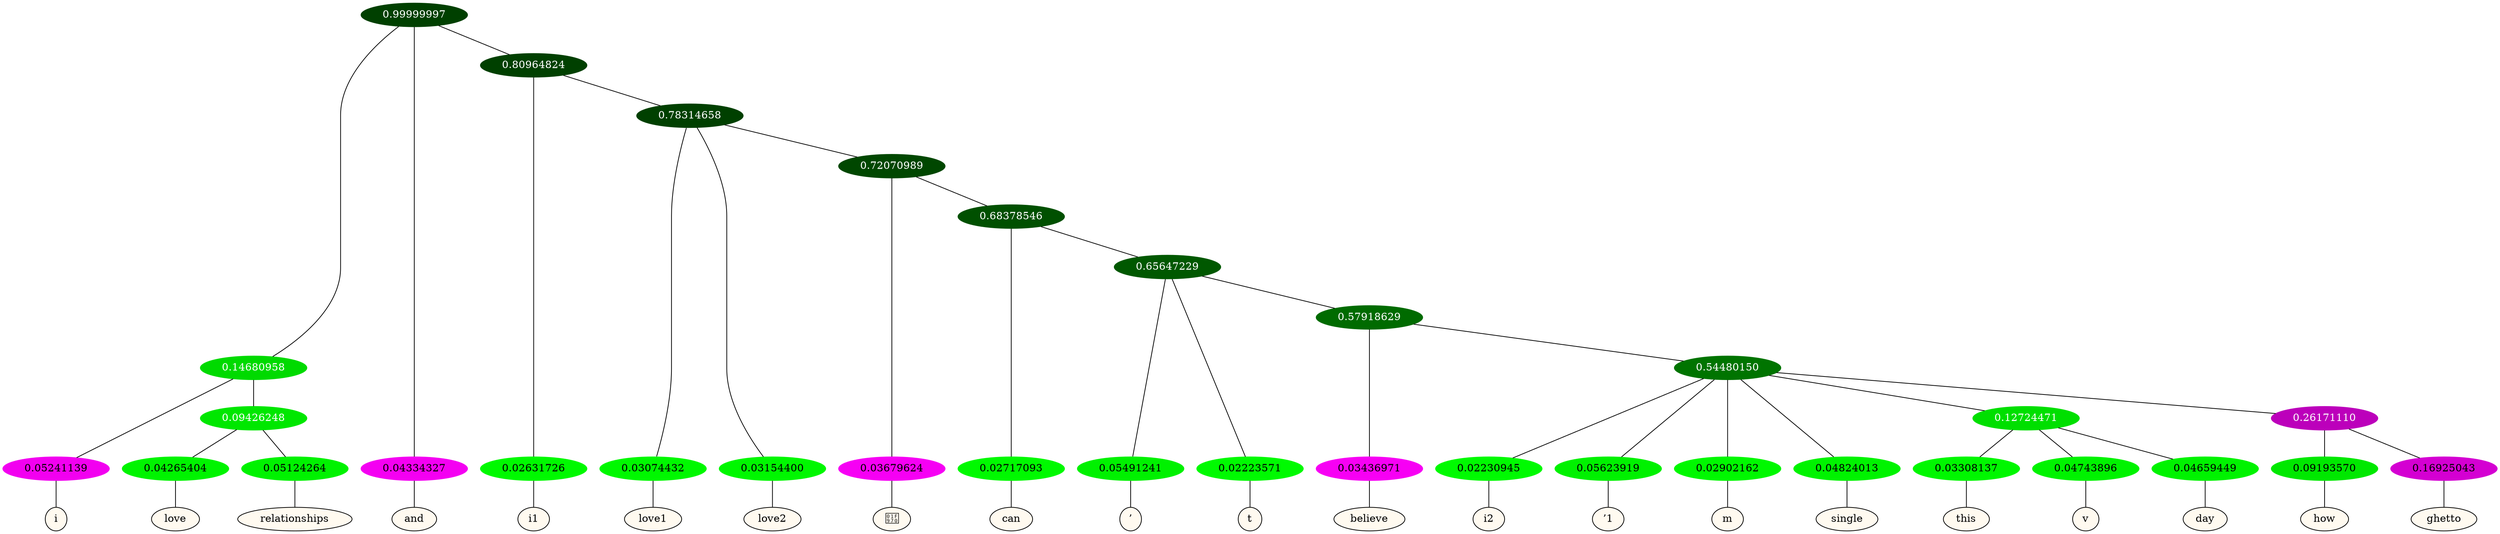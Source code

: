 graph {
	node [format=png height=0.15 nodesep=0.001 ordering=out overlap=prism overlap_scaling=0.01 ranksep=0.001 ratio=0.2 style=filled width=0.15]
	{
		rank=same
		a_w_4 [label=i color=black fillcolor=floralwhite style="filled,solid"]
		a_w_8 [label=love color=black fillcolor=floralwhite style="filled,solid"]
		a_w_9 [label=relationships color=black fillcolor=floralwhite style="filled,solid"]
		a_w_2 [label=and color=black fillcolor=floralwhite style="filled,solid"]
		a_w_6 [label=i1 color=black fillcolor=floralwhite style="filled,solid"]
		a_w_10 [label=love1 color=black fillcolor=floralwhite style="filled,solid"]
		a_w_11 [label=love2 color=black fillcolor=floralwhite style="filled,solid"]
		a_w_13 [label="🥰" color=black fillcolor=floralwhite style="filled,solid"]
		a_w_15 [label=can color=black fillcolor=floralwhite style="filled,solid"]
		a_w_17 [label="’" color=black fillcolor=floralwhite style="filled,solid"]
		a_w_18 [label=t color=black fillcolor=floralwhite style="filled,solid"]
		a_w_20 [label=believe color=black fillcolor=floralwhite style="filled,solid"]
		a_w_22 [label=i2 color=black fillcolor=floralwhite style="filled,solid"]
		a_w_23 [label="’1" color=black fillcolor=floralwhite style="filled,solid"]
		a_w_24 [label=m color=black fillcolor=floralwhite style="filled,solid"]
		a_w_25 [label=single color=black fillcolor=floralwhite style="filled,solid"]
		a_w_28 [label=this color=black fillcolor=floralwhite style="filled,solid"]
		a_w_29 [label=v color=black fillcolor=floralwhite style="filled,solid"]
		a_w_30 [label=day color=black fillcolor=floralwhite style="filled,solid"]
		a_w_31 [label=how color=black fillcolor=floralwhite style="filled,solid"]
		a_w_32 [label=ghetto color=black fillcolor=floralwhite style="filled,solid"]
	}
	a_n_4 -- a_w_4
	a_n_8 -- a_w_8
	a_n_9 -- a_w_9
	a_n_2 -- a_w_2
	a_n_6 -- a_w_6
	a_n_10 -- a_w_10
	a_n_11 -- a_w_11
	a_n_13 -- a_w_13
	a_n_15 -- a_w_15
	a_n_17 -- a_w_17
	a_n_18 -- a_w_18
	a_n_20 -- a_w_20
	a_n_22 -- a_w_22
	a_n_23 -- a_w_23
	a_n_24 -- a_w_24
	a_n_25 -- a_w_25
	a_n_28 -- a_w_28
	a_n_29 -- a_w_29
	a_n_30 -- a_w_30
	a_n_31 -- a_w_31
	a_n_32 -- a_w_32
	{
		rank=same
		a_n_4 [label=0.05241139 color="0.835 1.000 0.948" fontcolor=black]
		a_n_8 [label=0.04265404 color="0.334 1.000 0.957" fontcolor=black]
		a_n_9 [label=0.05124264 color="0.334 1.000 0.949" fontcolor=black]
		a_n_2 [label=0.04334327 color="0.835 1.000 0.957" fontcolor=black]
		a_n_6 [label=0.02631726 color="0.334 1.000 0.974" fontcolor=black]
		a_n_10 [label=0.03074432 color="0.334 1.000 0.969" fontcolor=black]
		a_n_11 [label=0.03154400 color="0.334 1.000 0.968" fontcolor=black]
		a_n_13 [label=0.03679624 color="0.835 1.000 0.963" fontcolor=black]
		a_n_15 [label=0.02717093 color="0.334 1.000 0.973" fontcolor=black]
		a_n_17 [label=0.05491241 color="0.334 1.000 0.945" fontcolor=black]
		a_n_18 [label=0.02223571 color="0.334 1.000 0.978" fontcolor=black]
		a_n_20 [label=0.03436971 color="0.835 1.000 0.966" fontcolor=black]
		a_n_22 [label=0.02230945 color="0.334 1.000 0.978" fontcolor=black]
		a_n_23 [label=0.05623919 color="0.334 1.000 0.944" fontcolor=black]
		a_n_24 [label=0.02902162 color="0.334 1.000 0.971" fontcolor=black]
		a_n_25 [label=0.04824013 color="0.334 1.000 0.952" fontcolor=black]
		a_n_28 [label=0.03308137 color="0.334 1.000 0.967" fontcolor=black]
		a_n_29 [label=0.04743896 color="0.334 1.000 0.953" fontcolor=black]
		a_n_30 [label=0.04659449 color="0.334 1.000 0.953" fontcolor=black]
		a_n_31 [label=0.09193570 color="0.334 1.000 0.908" fontcolor=black]
		a_n_32 [label=0.16925043 color="0.835 1.000 0.831" fontcolor=black]
	}
	a_n_0 [label=0.99999997 color="0.334 1.000 0.250" fontcolor=grey99]
	a_n_1 [label=0.14680958 color="0.334 1.000 0.853" fontcolor=grey99]
	a_n_0 -- a_n_1
	a_n_0 -- a_n_2
	a_n_3 [label=0.80964824 color="0.334 1.000 0.250" fontcolor=grey99]
	a_n_0 -- a_n_3
	a_n_1 -- a_n_4
	a_n_5 [label=0.09426248 color="0.334 1.000 0.906" fontcolor=grey99]
	a_n_1 -- a_n_5
	a_n_3 -- a_n_6
	a_n_7 [label=0.78314658 color="0.334 1.000 0.250" fontcolor=grey99]
	a_n_3 -- a_n_7
	a_n_5 -- a_n_8
	a_n_5 -- a_n_9
	a_n_7 -- a_n_10
	a_n_7 -- a_n_11
	a_n_12 [label=0.72070989 color="0.334 1.000 0.279" fontcolor=grey99]
	a_n_7 -- a_n_12
	a_n_12 -- a_n_13
	a_n_14 [label=0.68378546 color="0.334 1.000 0.316" fontcolor=grey99]
	a_n_12 -- a_n_14
	a_n_14 -- a_n_15
	a_n_16 [label=0.65647229 color="0.334 1.000 0.344" fontcolor=grey99]
	a_n_14 -- a_n_16
	a_n_16 -- a_n_17
	a_n_16 -- a_n_18
	a_n_19 [label=0.57918629 color="0.334 1.000 0.421" fontcolor=grey99]
	a_n_16 -- a_n_19
	a_n_19 -- a_n_20
	a_n_21 [label=0.54480150 color="0.334 1.000 0.455" fontcolor=grey99]
	a_n_19 -- a_n_21
	a_n_21 -- a_n_22
	a_n_21 -- a_n_23
	a_n_21 -- a_n_24
	a_n_21 -- a_n_25
	a_n_26 [label=0.12724471 color="0.334 1.000 0.873" fontcolor=grey99]
	a_n_21 -- a_n_26
	a_n_27 [label=0.26171110 color="0.835 1.000 0.738" fontcolor=grey99]
	a_n_21 -- a_n_27
	a_n_26 -- a_n_28
	a_n_26 -- a_n_29
	a_n_26 -- a_n_30
	a_n_27 -- a_n_31
	a_n_27 -- a_n_32
}
